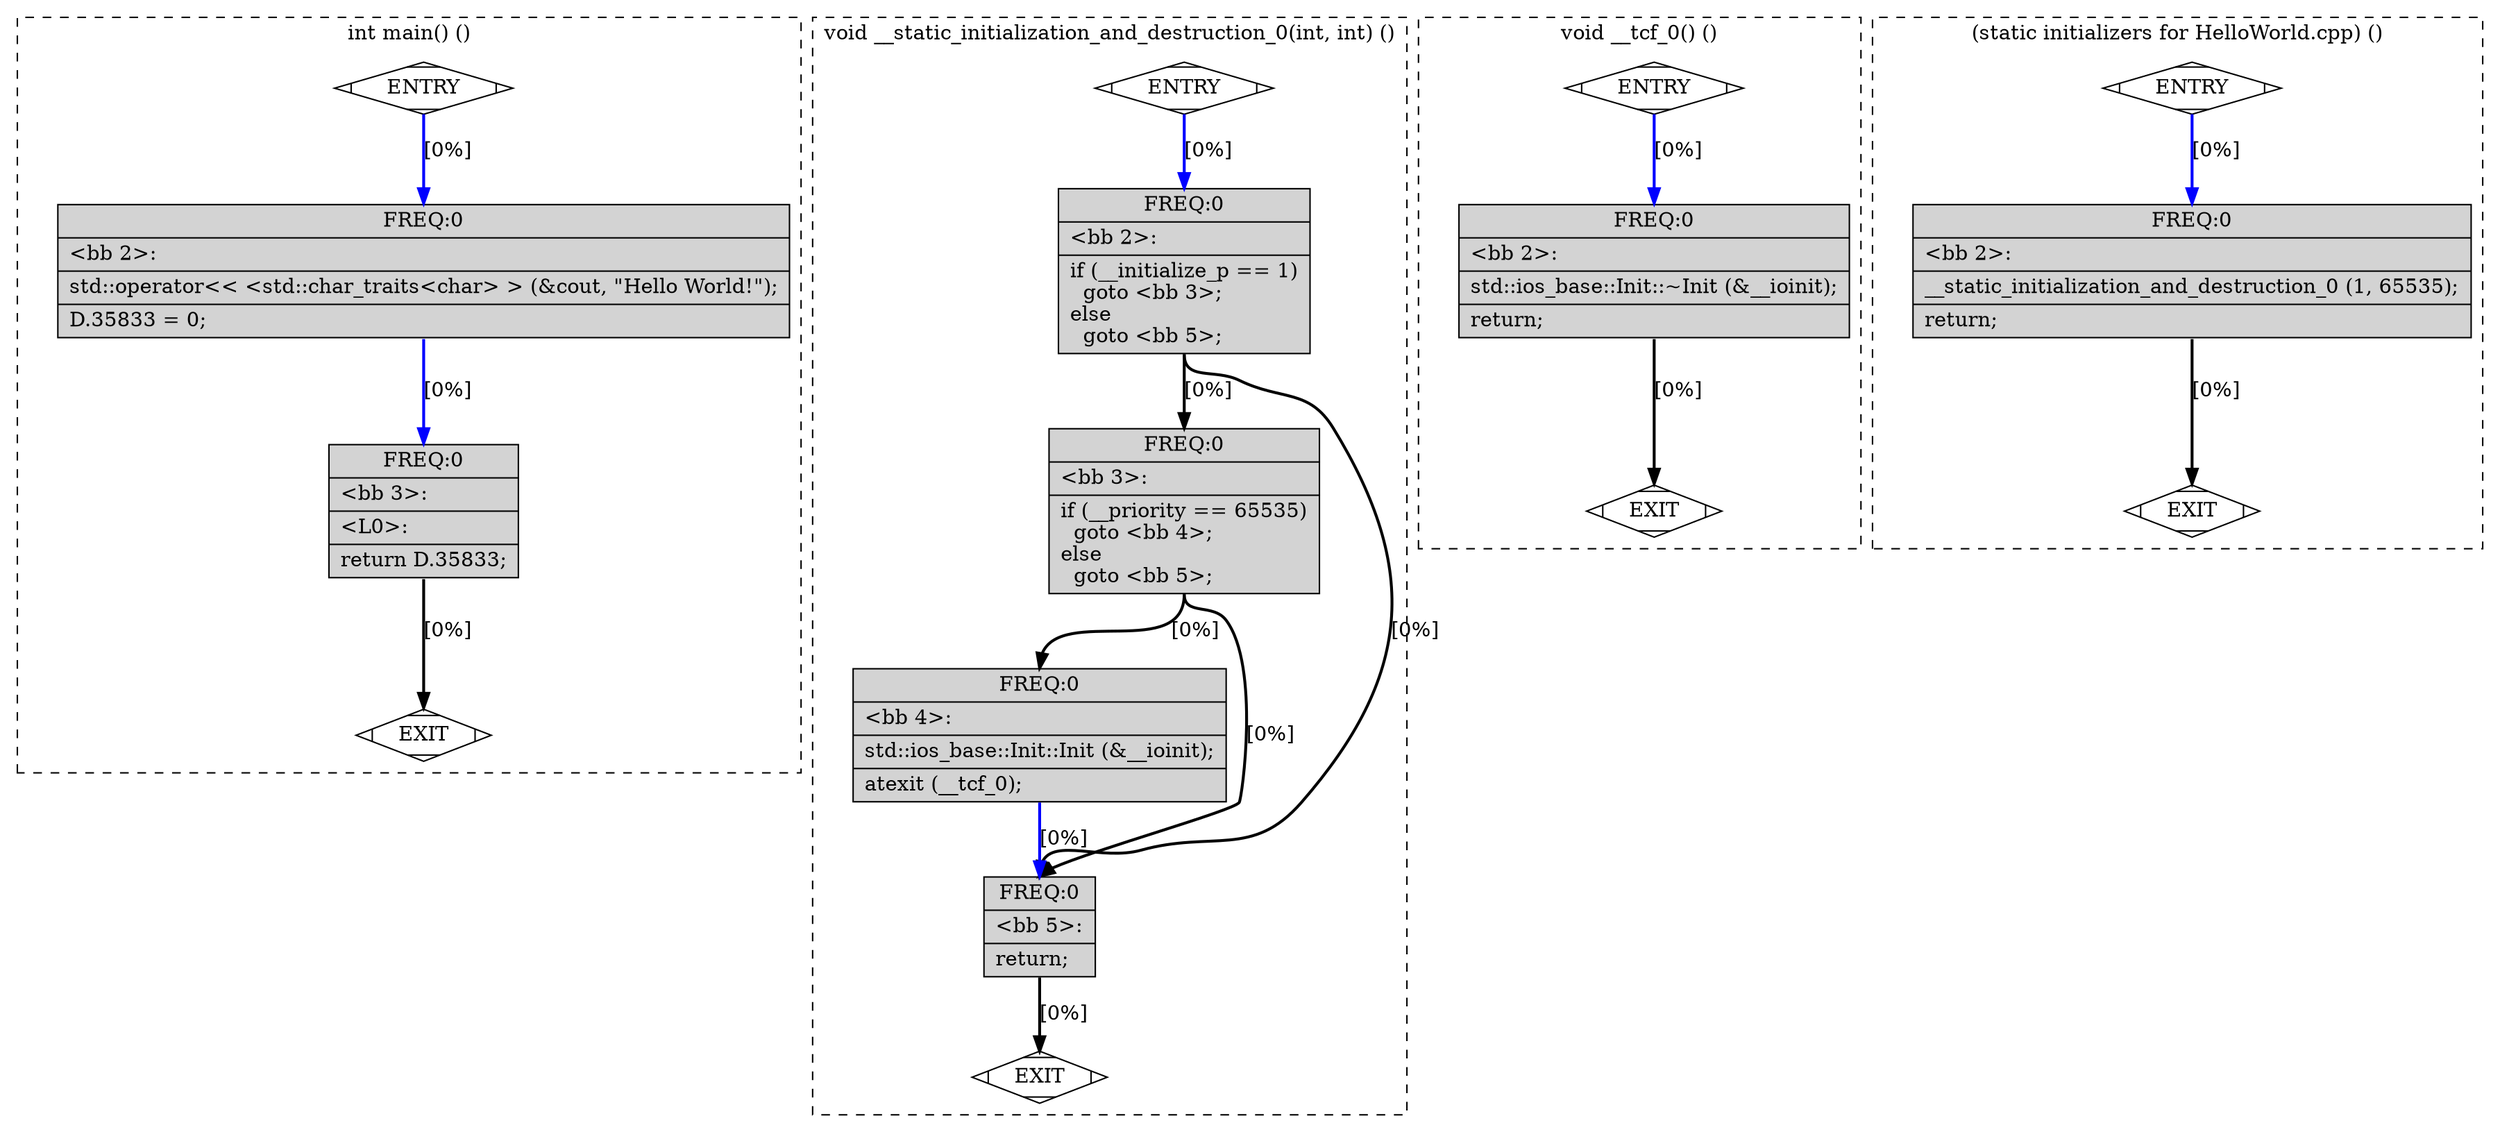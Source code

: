 digraph "HelloWorld.cpp.011t.cfg" {
overlap=false;
subgraph "cluster_int main()" {
	style="dashed";
	color="black";
	label="int main() ()";
	fn_1445_basic_block_0 [shape=Mdiamond,style=filled,fillcolor=white,label="ENTRY"];

	fn_1445_basic_block_1 [shape=Mdiamond,style=filled,fillcolor=white,label="EXIT"];

	fn_1445_basic_block_2 [shape=record,style=filled,fillcolor=lightgrey,label="{ FREQ:0 |\<bb\ 2\>:\l\
|std::operator\<\<\ \<std::char_traits\<char\>\ \>\ (&cout,\ \"Hello\ World!\");\l\
|D.35833\ =\ 0;\l\
}"];

	fn_1445_basic_block_3 [shape=record,style=filled,fillcolor=lightgrey,label="{ FREQ:0 |\<bb\ 3\>:\l\
|\<L0\>:\l\
|return\ D.35833;\l\
}"];

	fn_1445_basic_block_0:s -> fn_1445_basic_block_2:n [style="solid,bold",color=blue,weight=100,constraint=true, label="[0%]"];
	fn_1445_basic_block_2:s -> fn_1445_basic_block_3:n [style="solid,bold",color=blue,weight=100,constraint=true, label="[0%]"];
	fn_1445_basic_block_3:s -> fn_1445_basic_block_1:n [style="solid,bold",color=black,weight=10,constraint=true, label="[0%]"];
	fn_1445_basic_block_0:s -> fn_1445_basic_block_1:n [style="invis",constraint=true];
}
subgraph "cluster_void __static_initialization_and_destruction_0(int, int)" {
	style="dashed";
	color="black";
	label="void __static_initialization_and_destruction_0(int, int) ()";
	fn_1872_basic_block_0 [shape=Mdiamond,style=filled,fillcolor=white,label="ENTRY"];

	fn_1872_basic_block_1 [shape=Mdiamond,style=filled,fillcolor=white,label="EXIT"];

	fn_1872_basic_block_2 [shape=record,style=filled,fillcolor=lightgrey,label="{ FREQ:0 |\<bb\ 2\>:\l\
|if\ (__initialize_p\ ==\ 1)\l\
\ \ goto\ \<bb\ 3\>;\l\
else\l\
\ \ goto\ \<bb\ 5\>;\l\
}"];

	fn_1872_basic_block_3 [shape=record,style=filled,fillcolor=lightgrey,label="{ FREQ:0 |\<bb\ 3\>:\l\
|if\ (__priority\ ==\ 65535)\l\
\ \ goto\ \<bb\ 4\>;\l\
else\l\
\ \ goto\ \<bb\ 5\>;\l\
}"];

	fn_1872_basic_block_4 [shape=record,style=filled,fillcolor=lightgrey,label="{ FREQ:0 |\<bb\ 4\>:\l\
|std::ios_base::Init::Init\ (&__ioinit);\l\
|atexit\ (__tcf_0);\l\
}"];

	fn_1872_basic_block_5 [shape=record,style=filled,fillcolor=lightgrey,label="{ FREQ:0 |\<bb\ 5\>:\l\
|return;\l\
}"];

	fn_1872_basic_block_0:s -> fn_1872_basic_block_2:n [style="solid,bold",color=blue,weight=100,constraint=true, label="[0%]"];
	fn_1872_basic_block_2:s -> fn_1872_basic_block_3:n [style="solid,bold",color=black,weight=10,constraint=true, label="[0%]"];
	fn_1872_basic_block_2:s -> fn_1872_basic_block_5:n [style="solid,bold",color=black,weight=10,constraint=true, label="[0%]"];
	fn_1872_basic_block_3:s -> fn_1872_basic_block_4:n [style="solid,bold",color=black,weight=10,constraint=true, label="[0%]"];
	fn_1872_basic_block_3:s -> fn_1872_basic_block_5:n [style="solid,bold",color=black,weight=10,constraint=true, label="[0%]"];
	fn_1872_basic_block_4:s -> fn_1872_basic_block_5:n [style="solid,bold",color=blue,weight=100,constraint=true, label="[0%]"];
	fn_1872_basic_block_5:s -> fn_1872_basic_block_1:n [style="solid,bold",color=black,weight=10,constraint=true, label="[0%]"];
	fn_1872_basic_block_0:s -> fn_1872_basic_block_1:n [style="invis",constraint=true];
}
subgraph "cluster_void __tcf_0()" {
	style="dashed";
	color="black";
	label="void __tcf_0() ()";
	fn_1873_basic_block_0 [shape=Mdiamond,style=filled,fillcolor=white,label="ENTRY"];

	fn_1873_basic_block_1 [shape=Mdiamond,style=filled,fillcolor=white,label="EXIT"];

	fn_1873_basic_block_2 [shape=record,style=filled,fillcolor=lightgrey,label="{ FREQ:0 |\<bb\ 2\>:\l\
|std::ios_base::Init::~Init\ (&__ioinit);\l\
|return;\l\
}"];

	fn_1873_basic_block_0:s -> fn_1873_basic_block_2:n [style="solid,bold",color=blue,weight=100,constraint=true, label="[0%]"];
	fn_1873_basic_block_2:s -> fn_1873_basic_block_1:n [style="solid,bold",color=black,weight=10,constraint=true, label="[0%]"];
	fn_1873_basic_block_0:s -> fn_1873_basic_block_1:n [style="invis",constraint=true];
}
subgraph "cluster_(static initializers for HelloWorld.cpp)" {
	style="dashed";
	color="black";
	label="(static initializers for HelloWorld.cpp) ()";
	fn_1874_basic_block_0 [shape=Mdiamond,style=filled,fillcolor=white,label="ENTRY"];

	fn_1874_basic_block_1 [shape=Mdiamond,style=filled,fillcolor=white,label="EXIT"];

	fn_1874_basic_block_2 [shape=record,style=filled,fillcolor=lightgrey,label="{ FREQ:0 |\<bb\ 2\>:\l\
|__static_initialization_and_destruction_0\ (1,\ 65535);\l\
|return;\l\
}"];

	fn_1874_basic_block_0:s -> fn_1874_basic_block_2:n [style="solid,bold",color=blue,weight=100,constraint=true, label="[0%]"];
	fn_1874_basic_block_2:s -> fn_1874_basic_block_1:n [style="solid,bold",color=black,weight=10,constraint=true, label="[0%]"];
	fn_1874_basic_block_0:s -> fn_1874_basic_block_1:n [style="invis",constraint=true];
}
}
